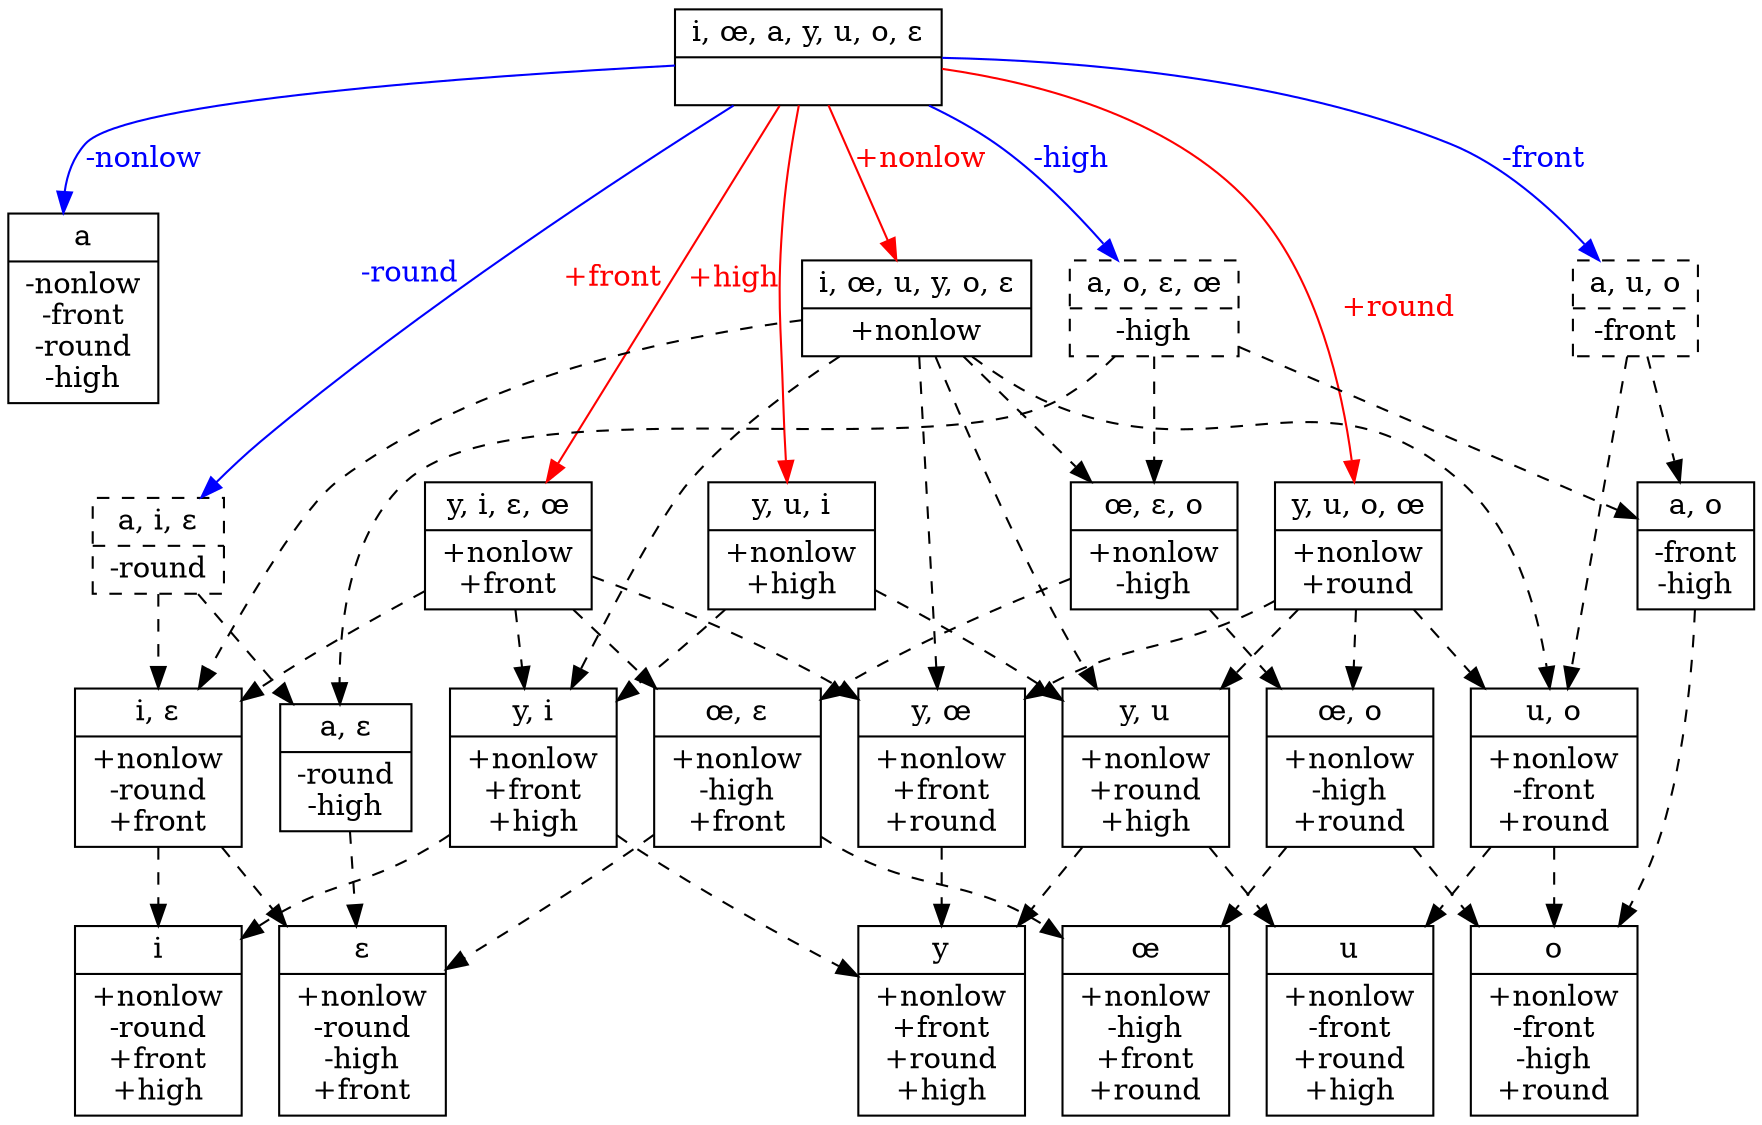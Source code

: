 // None
digraph {
	graph [ dpi = 300 ];
	SIGMA [label="{<segs> i, œ, a, y, u, o, ɛ |<feats>  }",shape=record]

	LOW [label="{<segs> a |<feats> -nonlow\n-front\n-round\n-high }",shape=record]
	NONLOW[label="{<segs> i, œ, u, y, o, ɛ |<feats> +nonlow }",shape=record]
	FRONT[label="{<segs> y, i, ɛ, œ |<feats> +nonlow\n+front }",shape=record]
	ROUND[label="{<segs> y, u, o, œ |<feats> +nonlow\n+round }",shape=record]
	HIGH[label="{<segs> y, u, i |<feats> +nonlow\n+high }",shape=record]
	NONFRONT [label="{<segs> a, u, o |<feats> -front }",shape=record,style=dashed]
	NONROUND [label="{<segs> a, i, ɛ |<feats> -round }",shape=record,style=dashed]
	NONHIGH [label="{<segs> a, o, ɛ, œ |<feats> -high }",shape=record,style=dashed]

	SIGMA -> NONLOW [label="+nonlow",fontcolor=red,color=red]
	SIGMA -> LOW [label="-nonlow",fontcolor=blue,color=blue]
	SIGMA -> NONFRONT [label="-front",fontcolor=blue,color=blue]
	SIGMA -> NONROUND [xlabel="-round",fontcolor=blue,color=blue]
	SIGMA -> NONHIGH [label="-high",fontcolor=blue,color=blue]
	SIGMA -> FRONT [xlabel="+front",fontcolor=red,color=red]
	SIGMA -> ROUND [label="+round",fontcolor=red,color=red]
	SIGMA -> HIGH [xlabel="+high",fontcolor=red,color=red]

	FRONTROUND [label="{<segs> y, œ |<feats> +nonlow\n+front\n+round }",shape=record]
	HIGHFRONT [label="{<segs> y, i |<feats> +nonlow\n+front\n+high }",shape=record]
	HIGHROUND [label="{<segs> y, u |<feats> +nonlow\n+round\n+high }",shape=record]
	NONFRONTROUND [label="{<segs> u, o |<feats> +nonlow\n-front\n+round }",shape=record]
	FRONTNONROUND [label="{<segs> i, ɛ |<feats> +nonlow\n-round\n+front }",shape=record]
	NONFRONTNONHIGH [label="{<segs> a, o |<feats> -front\n-high }",shape=record]
	NONROUNDNONHIGH [label="{<segs> a, ɛ |<feats> -round\n-high }",shape=record]
	MID [label="{<segs> œ, ɛ, o |<feats> +nonlow\n-high }",shape=record]

	{NONLOW FRONT ROUND} -> FRONTROUND [style=dashed]
	{NONLOW HIGH FRONT} -> HIGHFRONT [style=dashed]
	{NONLOW HIGH ROUND} -> HIGHROUND [style=dashed]
	{NONLOW NONFRONT ROUND} -> NONFRONTROUND [style=dashed]
	{NONLOW FRONT NONROUND} -> FRONTNONROUND [style=dashed]
	{NONFRONT NONHIGH} -> NONFRONTNONHIGH [style=dashed]
	{NONROUND NONHIGH} -> NONROUNDNONHIGH [style=dashed]
	{NONLOW NONHIGH} -> MID [style=dashed]

	MIDFRONT [label="{<segs> œ, ɛ |<feats> +nonlow\n-high\n+front }",shape=record]
	MIDROUND [label="{<segs> œ, o |<feats> +nonlow\n-high\n+round }",shape=record]
	{MID FRONT} -> MIDFRONT [style=dashed]
	{MID ROUND} -> MIDROUND [style=dashed]

	II [label="{<segs> i |<feats> +nonlow\n-round\n+front\n+high }",shape=record]
	YY [label="{<segs> y |<feats> +nonlow\n+front\n+round\n+high }",shape=record]
	UU [label="{<segs> u |<feats> +nonlow\n-front\n+round\n+high }",shape=record]
	EH [label="{<segs> ɛ |<feats> +nonlow\n-round\n-high\n+front }",shape=record]
	OE [label="{<segs> œ |<feats> +nonlow\n-high\n+front\n+round }",shape=record]
	OO [label="{<segs> o |<feats> +nonlow\n-front\n-high\n+round }",shape=record]

	{HIGHFRONT FRONTNONROUND} -> II [style=dashed]
	{HIGHFRONT FRONTROUND HIGHROUND} -> YY [style=dashed]
	{HIGHROUND NONFRONTROUND} -> UU [style=dashed]
	{MIDFRONT MIDROUND} -> OE [style=dashed]
	{FRONTNONROUND MIDFRONT NONROUNDNONHIGH} -> EH [style=dashed]
	{MIDROUND NONFRONTNONHIGH NONFRONTROUND} -> OO [style=dashed]

	{rank=same; II YY UU EH OE OO}
}